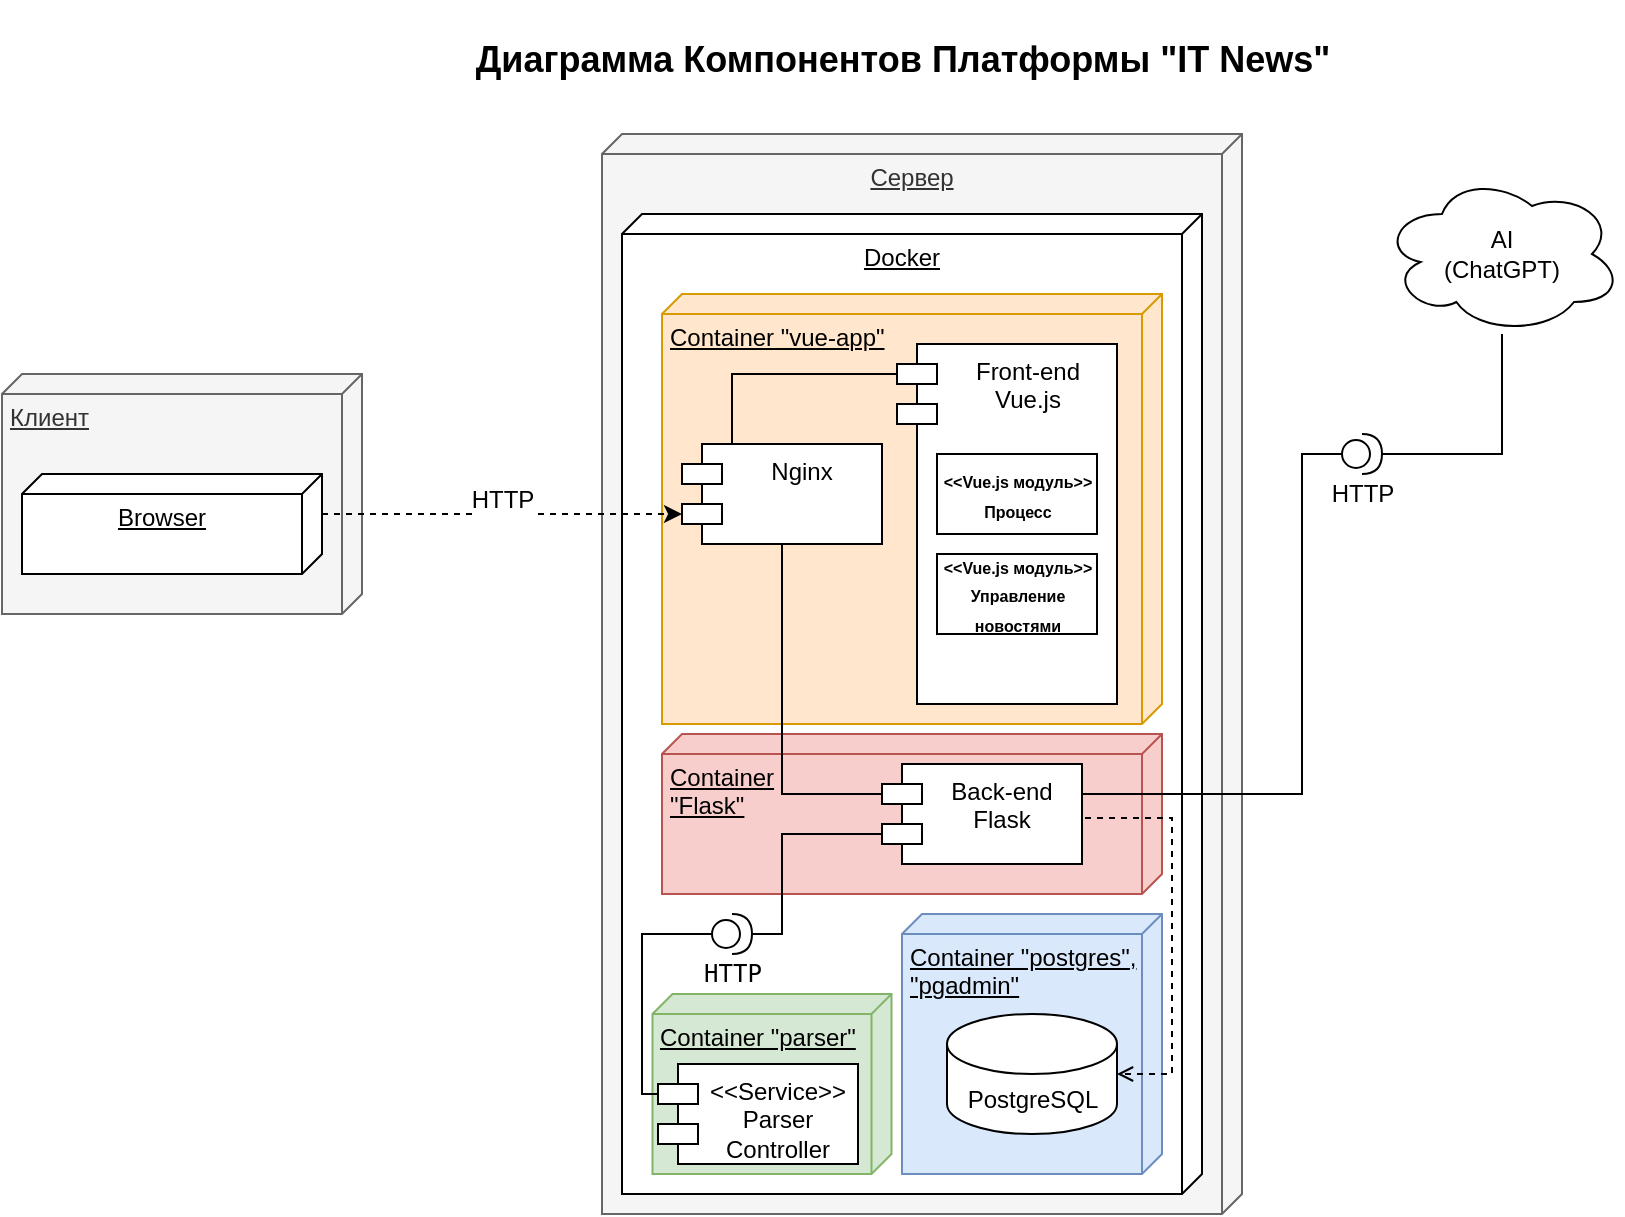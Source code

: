 <mxfile version="24.0.0" type="device">
  <diagram name="Page-1" id="jvXpW6k17Gj8lsHadBp3">
    <mxGraphModel dx="1036" dy="546" grid="1" gridSize="10" guides="1" tooltips="1" connect="1" arrows="1" fold="1" page="1" pageScale="1" pageWidth="850" pageHeight="1100" math="0" shadow="0">
      <root>
        <mxCell id="0" />
        <mxCell id="1" parent="0" />
        <mxCell id="1jfbzJ_kUJNFtccPclfw-7" value="Клиент" style="verticalAlign=top;align=left;spacingTop=8;spacingLeft=2;spacingRight=12;shape=cube;size=10;direction=south;fontStyle=4;html=1;whiteSpace=wrap;fillColor=#f5f5f5;fontColor=#333333;strokeColor=#666666;" parent="1" vertex="1">
          <mxGeometry x="230" y="340" width="180" height="120" as="geometry" />
        </mxCell>
        <mxCell id="1jfbzJ_kUJNFtccPclfw-9" value="&lt;div align=&quot;justify&quot;&gt;Browser&lt;/div&gt;" style="verticalAlign=top;align=center;spacingTop=8;spacingLeft=2;spacingRight=12;shape=cube;size=10;direction=south;fontStyle=4;html=1;whiteSpace=wrap;" parent="1" vertex="1">
          <mxGeometry x="240" y="390" width="150" height="50" as="geometry" />
        </mxCell>
        <mxCell id="1jfbzJ_kUJNFtccPclfw-10" value="Сервер" style="verticalAlign=top;align=center;spacingTop=8;spacingLeft=2;spacingRight=12;shape=cube;size=10;direction=south;fontStyle=4;html=1;whiteSpace=wrap;fillColor=#f5f5f5;fontColor=#333333;strokeColor=#666666;" parent="1" vertex="1">
          <mxGeometry x="530" y="220" width="320" height="540" as="geometry" />
        </mxCell>
        <mxCell id="1jfbzJ_kUJNFtccPclfw-12" value="&lt;div align=&quot;center&quot;&gt;Docker&lt;/div&gt;" style="verticalAlign=top;align=center;spacingTop=8;spacingLeft=2;spacingRight=12;shape=cube;size=10;direction=south;fontStyle=4;html=1;whiteSpace=wrap;" parent="1" vertex="1">
          <mxGeometry x="540" y="260" width="290" height="490" as="geometry" />
        </mxCell>
        <mxCell id="1jfbzJ_kUJNFtccPclfw-23" value="AI&lt;br&gt;(ChatGPT)" style="ellipse;shape=cloud;whiteSpace=wrap;html=1;" parent="1" vertex="1">
          <mxGeometry x="920" y="240" width="120" height="80" as="geometry" />
        </mxCell>
        <mxCell id="1jfbzJ_kUJNFtccPclfw-24" value="HTTP" style="shape=providedRequiredInterface;html=1;verticalLabelPosition=bottom;sketch=0;" parent="1" vertex="1">
          <mxGeometry x="900" y="370" width="20" height="20" as="geometry" />
        </mxCell>
        <mxCell id="1jfbzJ_kUJNFtccPclfw-25" style="edgeStyle=orthogonalEdgeStyle;rounded=0;orthogonalLoop=1;jettySize=auto;html=1;entryX=1;entryY=0.5;entryDx=0;entryDy=0;entryPerimeter=0;endArrow=none;endFill=0;" parent="1" source="1jfbzJ_kUJNFtccPclfw-23" target="1jfbzJ_kUJNFtccPclfw-24" edge="1">
          <mxGeometry relative="1" as="geometry" />
        </mxCell>
        <mxCell id="CTnd1CoHqClcN5amR5ei-1" value="&lt;h2 dir=&quot;auto&quot; class=&quot;heading-element&quot; tabindex=&quot;-1&quot;&gt;Диаграмма Компонентов Платформы &quot;IT News&quot;&lt;/h2&gt;" style="text;html=1;align=center;verticalAlign=middle;resizable=0;points=[];autosize=1;strokeColor=none;fillColor=none;" parent="1" vertex="1">
          <mxGeometry x="455" y="153" width="450" height="60" as="geometry" />
        </mxCell>
        <mxCell id="anvuwvNbEJeYX2XLHMHr-4" value="Container &quot;vue-app&quot;" style="verticalAlign=top;align=left;spacingTop=8;spacingLeft=2;spacingRight=12;shape=cube;size=10;direction=south;fontStyle=4;html=1;whiteSpace=wrap;fillColor=#ffe6cc;strokeColor=#d79b00;" vertex="1" parent="1">
          <mxGeometry x="560" y="300" width="250" height="215" as="geometry" />
        </mxCell>
        <mxCell id="1jfbzJ_kUJNFtccPclfw-31" value="&lt;div&gt;Front-end&lt;/div&gt;&lt;div&gt;Vue.js&lt;/div&gt;" style="shape=module;align=left;spacingLeft=20;align=center;verticalAlign=top;whiteSpace=wrap;html=1;" parent="1" vertex="1">
          <mxGeometry x="677.5" y="325" width="110" height="180" as="geometry" />
        </mxCell>
        <mxCell id="n6xtex88noyS8Qz01kfy-12" value="&lt;font style=&quot;&quot;&gt;Nginx&lt;br&gt;&lt;/font&gt;" style="shape=module;align=left;spacingLeft=20;align=center;verticalAlign=top;whiteSpace=wrap;html=1;" parent="1" vertex="1">
          <mxGeometry x="570" y="375" width="100" height="50" as="geometry" />
        </mxCell>
        <mxCell id="6itr1kc1bouR8eltsIjD-2" value="&lt;b style=&quot;border-color: var(--border-color); font-size: 8px;&quot;&gt;&amp;lt;&amp;lt;Vue.js модуль&amp;gt;&amp;gt;&lt;br style=&quot;border-color: var(--border-color);&quot;&gt;Процесс&lt;/b&gt;" style="rounded=0;whiteSpace=wrap;html=1;" parent="1" vertex="1">
          <mxGeometry x="697.5" y="380" width="80" height="40" as="geometry" />
        </mxCell>
        <mxCell id="6itr1kc1bouR8eltsIjD-3" value="&lt;b style=&quot;border-color: var(--border-color); font-size: 8px;&quot;&gt;&amp;lt;&amp;lt;Vue.js модуль&amp;gt;&amp;gt;&lt;br style=&quot;border-color: var(--border-color);&quot;&gt;Управление новостями&lt;/b&gt;" style="rounded=0;whiteSpace=wrap;html=1;" parent="1" vertex="1">
          <mxGeometry x="697.5" y="430" width="80" height="40" as="geometry" />
        </mxCell>
        <mxCell id="n6xtex88noyS8Qz01kfy-18" style="edgeStyle=orthogonalEdgeStyle;rounded=0;orthogonalLoop=1;jettySize=auto;html=1;endArrow=none;endFill=0;exitX=0;exitY=0;exitDx=0;exitDy=15;exitPerimeter=0;entryX=0.25;entryY=0;entryDx=0;entryDy=0;" parent="1" source="1jfbzJ_kUJNFtccPclfw-31" target="n6xtex88noyS8Qz01kfy-12" edge="1">
          <mxGeometry relative="1" as="geometry">
            <Array as="points">
              <mxPoint x="595" y="340" />
            </Array>
          </mxGeometry>
        </mxCell>
        <mxCell id="1jfbzJ_kUJNFtccPclfw-35" value="&lt;font style=&quot;font-size: 12px;&quot;&gt;HTTP&lt;br&gt;&lt;br&gt;&lt;/font&gt;" style="edgeStyle=orthogonalEdgeStyle;rounded=0;orthogonalLoop=1;jettySize=auto;html=1;exitX=0;exitY=0;exitDx=20;exitDy=0;exitPerimeter=0;entryX=0;entryY=0;entryDx=0;entryDy=35;entryPerimeter=0;dashed=1;startArrow=none;startFill=0;" parent="1" source="1jfbzJ_kUJNFtccPclfw-9" target="n6xtex88noyS8Qz01kfy-12" edge="1">
          <mxGeometry relative="1" as="geometry" />
        </mxCell>
        <mxCell id="anvuwvNbEJeYX2XLHMHr-5" value="Container &quot;postgres&quot;, &quot;pgadmin&quot;" style="verticalAlign=top;align=left;spacingTop=8;spacingLeft=2;spacingRight=12;shape=cube;size=10;direction=south;fontStyle=4;html=1;whiteSpace=wrap;fillColor=#dae8fc;strokeColor=#6c8ebf;" vertex="1" parent="1">
          <mxGeometry x="680" y="610" width="130" height="130" as="geometry" />
        </mxCell>
        <mxCell id="1jfbzJ_kUJNFtccPclfw-13" value="PostgreSQL" style="shape=cylinder3;whiteSpace=wrap;html=1;boundedLbl=1;backgroundOutline=1;size=15;" parent="1" vertex="1">
          <mxGeometry x="702.5" y="660" width="85" height="60" as="geometry" />
        </mxCell>
        <mxCell id="anvuwvNbEJeYX2XLHMHr-6" value="Container&lt;div&gt;&quot;Flask&quot;&lt;/div&gt;" style="verticalAlign=top;align=left;spacingTop=8;spacingLeft=2;spacingRight=12;shape=cube;size=10;direction=south;fontStyle=4;html=1;whiteSpace=wrap;fillColor=#f8cecc;strokeColor=#b85450;" vertex="1" parent="1">
          <mxGeometry x="560" y="520" width="250" height="80" as="geometry" />
        </mxCell>
        <mxCell id="1jfbzJ_kUJNFtccPclfw-11" value="&lt;div&gt;Back-end&lt;/div&gt;&lt;div&gt;Flask&lt;br&gt;&lt;/div&gt;" style="shape=module;align=left;spacingLeft=20;align=center;verticalAlign=top;whiteSpace=wrap;html=1;" parent="1" vertex="1">
          <mxGeometry x="670" y="535" width="100" height="50" as="geometry" />
        </mxCell>
        <mxCell id="1jfbzJ_kUJNFtccPclfw-26" style="edgeStyle=orthogonalEdgeStyle;rounded=0;orthogonalLoop=1;jettySize=auto;html=1;entryX=1;entryY=0.25;entryDx=0;entryDy=0;endArrow=none;endFill=0;" parent="1" source="1jfbzJ_kUJNFtccPclfw-24" target="1jfbzJ_kUJNFtccPclfw-11" edge="1">
          <mxGeometry relative="1" as="geometry">
            <Array as="points">
              <mxPoint x="880" y="380" />
              <mxPoint x="880" y="550" />
              <mxPoint x="770" y="550" />
            </Array>
          </mxGeometry>
        </mxCell>
        <mxCell id="n6xtex88noyS8Qz01kfy-1" style="edgeStyle=orthogonalEdgeStyle;rounded=0;orthogonalLoop=1;jettySize=auto;html=1;entryX=0;entryY=0;entryDx=0;entryDy=35;entryPerimeter=0;endArrow=none;endFill=0;" parent="1" source="1jfbzJ_kUJNFtccPclfw-15" target="1jfbzJ_kUJNFtccPclfw-11" edge="1">
          <mxGeometry relative="1" as="geometry">
            <mxPoint x="675" y="605" as="targetPoint" />
            <Array as="points">
              <mxPoint x="620" y="620" />
              <mxPoint x="620" y="570" />
            </Array>
          </mxGeometry>
        </mxCell>
        <mxCell id="n6xtex88noyS8Qz01kfy-16" style="edgeStyle=orthogonalEdgeStyle;rounded=0;orthogonalLoop=1;jettySize=auto;html=1;endArrow=none;endFill=0;exitX=0.5;exitY=1;exitDx=0;exitDy=0;entryX=0;entryY=0;entryDx=0;entryDy=15;entryPerimeter=0;" parent="1" source="n6xtex88noyS8Qz01kfy-12" target="1jfbzJ_kUJNFtccPclfw-11" edge="1">
          <mxGeometry relative="1" as="geometry">
            <mxPoint x="610" y="535" as="targetPoint" />
            <Array as="points">
              <mxPoint x="620" y="550" />
            </Array>
          </mxGeometry>
        </mxCell>
        <mxCell id="1jfbzJ_kUJNFtccPclfw-19" style="edgeStyle=orthogonalEdgeStyle;rounded=0;orthogonalLoop=1;jettySize=auto;html=1;entryX=1;entryY=0.5;entryDx=0;entryDy=0;entryPerimeter=0;exitX=1;exitY=0.75;exitDx=0;exitDy=0;dashed=1;endArrow=open;endFill=0;" parent="1" source="1jfbzJ_kUJNFtccPclfw-11" target="1jfbzJ_kUJNFtccPclfw-13" edge="1">
          <mxGeometry relative="1" as="geometry">
            <Array as="points">
              <mxPoint x="815" y="562" />
              <mxPoint x="815" y="690" />
            </Array>
            <mxPoint x="775" y="607.5" as="sourcePoint" />
          </mxGeometry>
        </mxCell>
        <mxCell id="anvuwvNbEJeYX2XLHMHr-7" value="Container &quot;parser&quot;" style="verticalAlign=top;align=left;spacingTop=8;spacingLeft=2;spacingRight=12;shape=cube;size=10;direction=south;fontStyle=4;html=1;whiteSpace=wrap;fillColor=#d5e8d4;strokeColor=#82b366;" vertex="1" parent="1">
          <mxGeometry x="555.25" y="650" width="119.5" height="90" as="geometry" />
        </mxCell>
        <mxCell id="1jfbzJ_kUJNFtccPclfw-14" value="&amp;lt;&amp;lt;Service&amp;gt;&amp;gt;&lt;br&gt;Parser Controller" style="shape=module;align=left;spacingLeft=20;align=center;verticalAlign=top;whiteSpace=wrap;html=1;" parent="1" vertex="1">
          <mxGeometry x="558" y="685" width="100" height="50" as="geometry" />
        </mxCell>
        <mxCell id="1jfbzJ_kUJNFtccPclfw-15" value="&lt;pre&gt;HTTP&lt;/pre&gt;" style="shape=providedRequiredInterface;html=1;verticalLabelPosition=bottom;sketch=0;" parent="1" vertex="1">
          <mxGeometry x="585" y="610" width="20" height="20" as="geometry" />
        </mxCell>
        <mxCell id="n6xtex88noyS8Qz01kfy-2" style="edgeStyle=orthogonalEdgeStyle;rounded=0;orthogonalLoop=1;jettySize=auto;html=1;entryX=0;entryY=0;entryDx=0;entryDy=15;entryPerimeter=0;exitX=0;exitY=0.5;exitDx=0;exitDy=0;exitPerimeter=0;endArrow=none;endFill=0;" parent="1" source="1jfbzJ_kUJNFtccPclfw-15" target="1jfbzJ_kUJNFtccPclfw-14" edge="1">
          <mxGeometry relative="1" as="geometry">
            <Array as="points">
              <mxPoint x="550" y="620" />
              <mxPoint x="550" y="700" />
            </Array>
          </mxGeometry>
        </mxCell>
      </root>
    </mxGraphModel>
  </diagram>
</mxfile>
